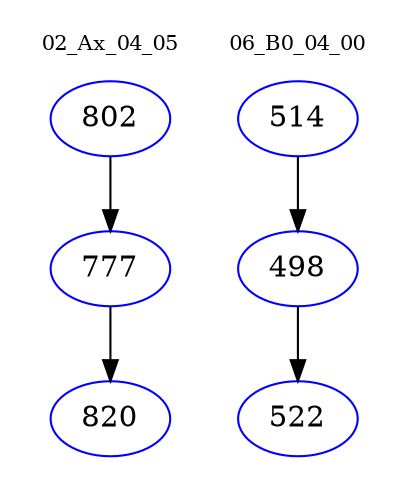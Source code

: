 digraph{
subgraph cluster_0 {
color = white
label = "02_Ax_04_05";
fontsize=10;
T0_802 [label="802", color="blue"]
T0_802 -> T0_777 [color="black"]
T0_777 [label="777", color="blue"]
T0_777 -> T0_820 [color="black"]
T0_820 [label="820", color="blue"]
}
subgraph cluster_1 {
color = white
label = "06_B0_04_00";
fontsize=10;
T1_514 [label="514", color="blue"]
T1_514 -> T1_498 [color="black"]
T1_498 [label="498", color="blue"]
T1_498 -> T1_522 [color="black"]
T1_522 [label="522", color="blue"]
}
}
